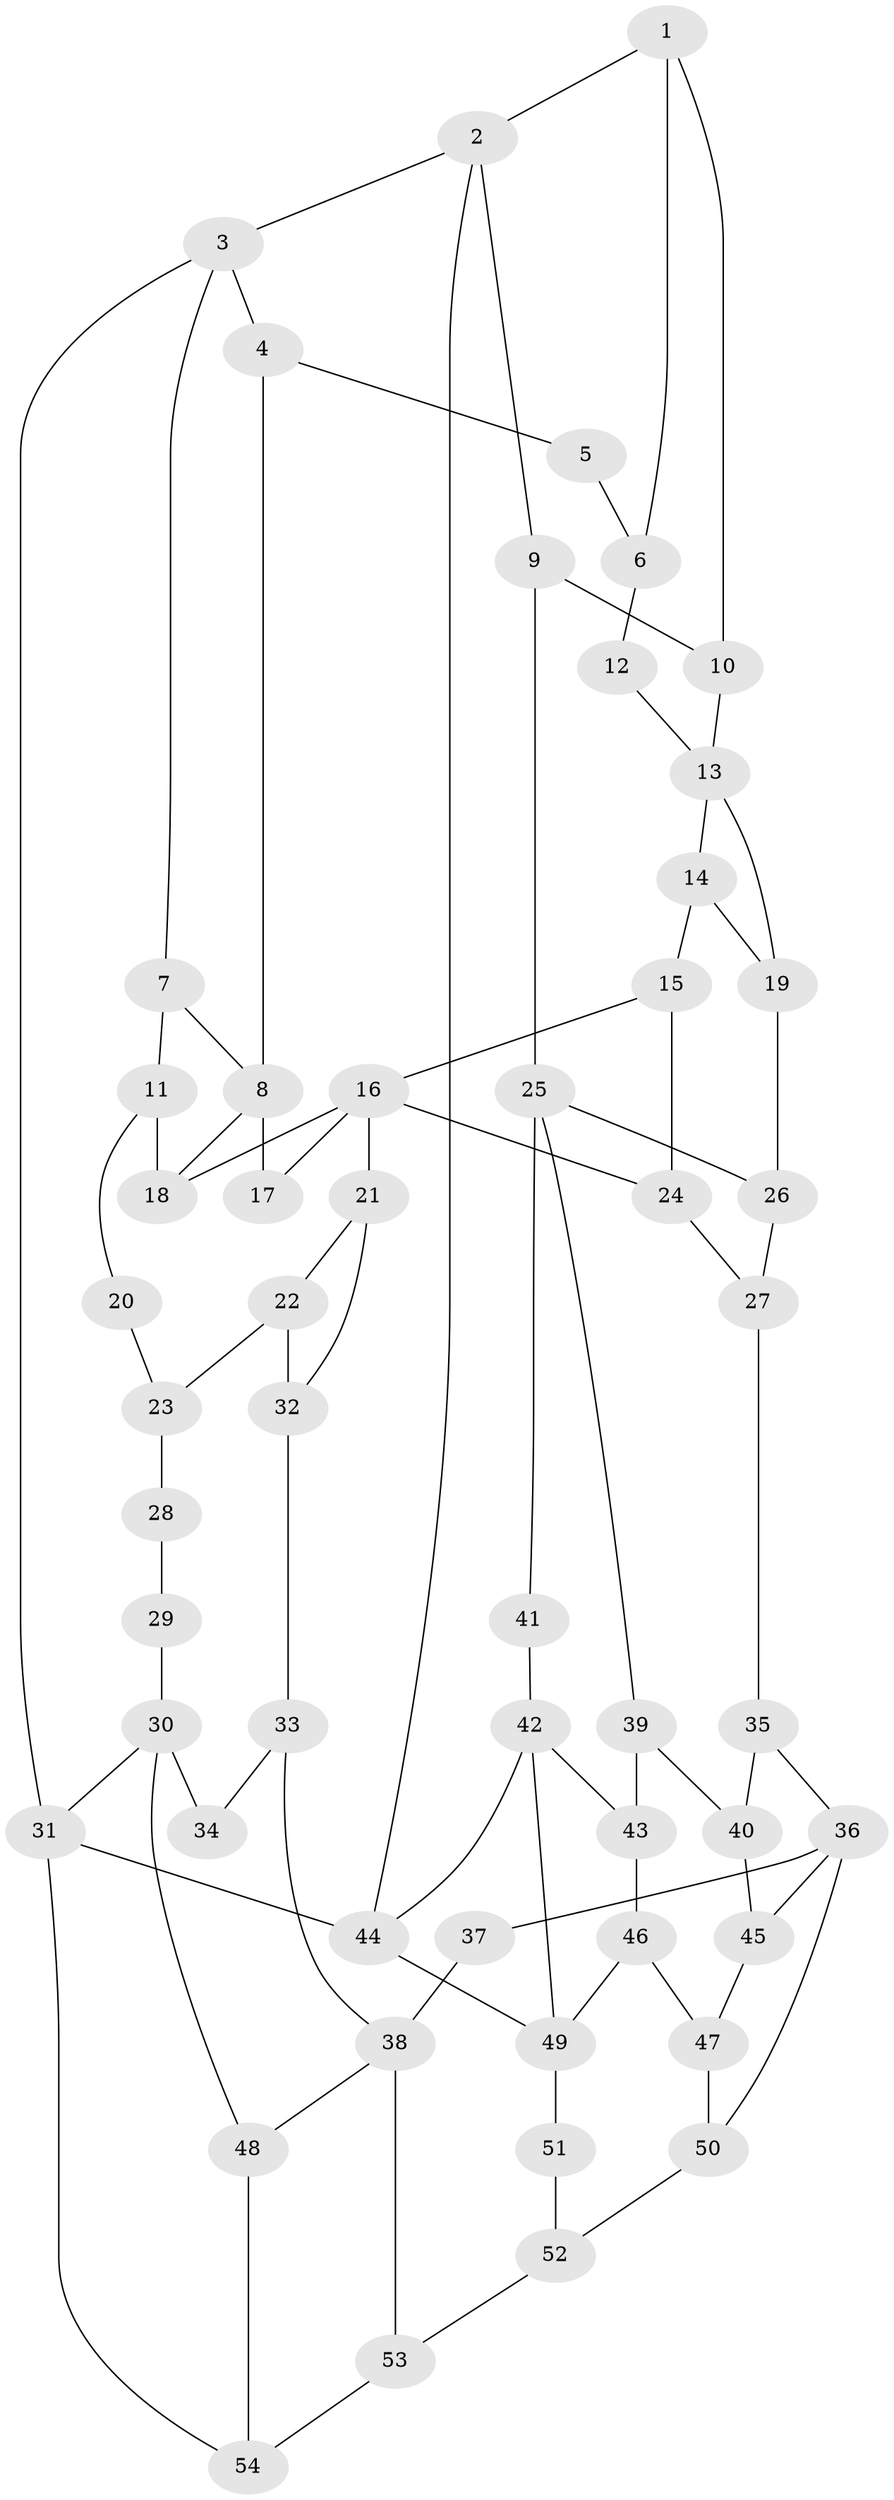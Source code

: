 // original degree distribution, {3: 0.037037037037037035, 6: 0.26851851851851855, 4: 0.25, 5: 0.4444444444444444}
// Generated by graph-tools (version 1.1) at 2025/38/03/09/25 02:38:41]
// undirected, 54 vertices, 83 edges
graph export_dot {
graph [start="1"]
  node [color=gray90,style=filled];
  1;
  2;
  3;
  4;
  5;
  6;
  7;
  8;
  9;
  10;
  11;
  12;
  13;
  14;
  15;
  16;
  17;
  18;
  19;
  20;
  21;
  22;
  23;
  24;
  25;
  26;
  27;
  28;
  29;
  30;
  31;
  32;
  33;
  34;
  35;
  36;
  37;
  38;
  39;
  40;
  41;
  42;
  43;
  44;
  45;
  46;
  47;
  48;
  49;
  50;
  51;
  52;
  53;
  54;
  1 -- 2 [weight=1.0];
  1 -- 6 [weight=2.0];
  1 -- 10 [weight=1.0];
  2 -- 3 [weight=1.0];
  2 -- 9 [weight=1.0];
  2 -- 44 [weight=1.0];
  3 -- 4 [weight=1.0];
  3 -- 7 [weight=1.0];
  3 -- 31 [weight=1.0];
  4 -- 5 [weight=2.0];
  4 -- 8 [weight=2.0];
  5 -- 6 [weight=2.0];
  6 -- 12 [weight=2.0];
  7 -- 8 [weight=1.0];
  7 -- 11 [weight=2.0];
  8 -- 17 [weight=2.0];
  8 -- 18 [weight=1.0];
  9 -- 10 [weight=2.0];
  9 -- 25 [weight=2.0];
  10 -- 13 [weight=2.0];
  11 -- 18 [weight=1.0];
  11 -- 20 [weight=2.0];
  12 -- 13 [weight=2.0];
  13 -- 14 [weight=1.0];
  13 -- 19 [weight=1.0];
  14 -- 15 [weight=1.0];
  14 -- 19 [weight=1.0];
  15 -- 16 [weight=1.0];
  15 -- 24 [weight=1.0];
  16 -- 17 [weight=1.0];
  16 -- 18 [weight=1.0];
  16 -- 21 [weight=2.0];
  16 -- 24 [weight=1.0];
  19 -- 26 [weight=1.0];
  20 -- 23 [weight=2.0];
  21 -- 22 [weight=3.0];
  21 -- 32 [weight=1.0];
  22 -- 23 [weight=2.0];
  22 -- 32 [weight=1.0];
  23 -- 28 [weight=2.0];
  24 -- 27 [weight=1.0];
  25 -- 26 [weight=1.0];
  25 -- 39 [weight=1.0];
  25 -- 41 [weight=1.0];
  26 -- 27 [weight=1.0];
  27 -- 35 [weight=1.0];
  28 -- 29 [weight=1.0];
  29 -- 30 [weight=2.0];
  30 -- 31 [weight=1.0];
  30 -- 34 [weight=2.0];
  30 -- 48 [weight=1.0];
  31 -- 44 [weight=1.0];
  31 -- 54 [weight=1.0];
  32 -- 33 [weight=1.0];
  33 -- 34 [weight=1.0];
  33 -- 38 [weight=1.0];
  35 -- 36 [weight=1.0];
  35 -- 40 [weight=1.0];
  36 -- 37 [weight=2.0];
  36 -- 45 [weight=2.0];
  36 -- 50 [weight=1.0];
  37 -- 38 [weight=2.0];
  38 -- 48 [weight=1.0];
  38 -- 53 [weight=2.0];
  39 -- 40 [weight=1.0];
  39 -- 43 [weight=1.0];
  40 -- 45 [weight=1.0];
  41 -- 42 [weight=2.0];
  42 -- 43 [weight=1.0];
  42 -- 44 [weight=1.0];
  42 -- 49 [weight=2.0];
  43 -- 46 [weight=1.0];
  44 -- 49 [weight=1.0];
  45 -- 47 [weight=1.0];
  46 -- 47 [weight=1.0];
  46 -- 49 [weight=1.0];
  47 -- 50 [weight=1.0];
  48 -- 54 [weight=1.0];
  49 -- 51 [weight=2.0];
  50 -- 52 [weight=1.0];
  51 -- 52 [weight=1.0];
  52 -- 53 [weight=1.0];
  53 -- 54 [weight=1.0];
}
